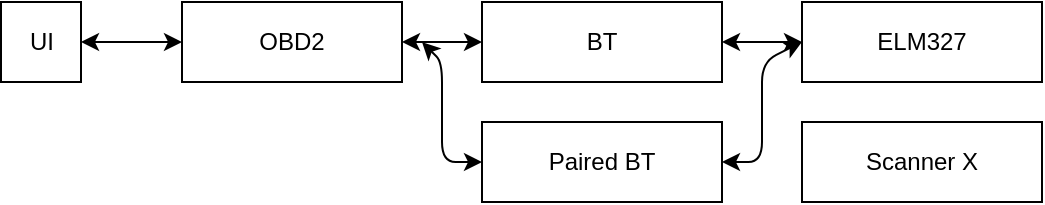 <mxfile version="11.2.2" type="device" pages="1"><diagram id="Q35zY-Jhz5HvmvCKyQL6" name="Page-1"><mxGraphModel dx="1527" dy="341" grid="1" gridSize="10" guides="1" tooltips="1" connect="1" arrows="1" fold="1" page="1" pageScale="1" pageWidth="850" pageHeight="1100" math="0" shadow="0"><root><mxCell id="0"/><mxCell id="1" parent="0"/><mxCell id="kWbufEu-nt1Wi4u7pJNp-1" value="UI" style="rounded=0;whiteSpace=wrap;html=1;" vertex="1" parent="1"><mxGeometry x="-0.5" width="40" height="40" as="geometry"/></mxCell><mxCell id="kWbufEu-nt1Wi4u7pJNp-2" value="OBD2" style="rounded=0;whiteSpace=wrap;html=1;" vertex="1" parent="1"><mxGeometry x="90" width="110" height="40" as="geometry"/></mxCell><mxCell id="kWbufEu-nt1Wi4u7pJNp-3" value="BT" style="rounded=0;whiteSpace=wrap;html=1;" vertex="1" parent="1"><mxGeometry x="240" width="120" height="40" as="geometry"/></mxCell><mxCell id="kWbufEu-nt1Wi4u7pJNp-4" value="ELM327" style="rounded=0;whiteSpace=wrap;html=1;" vertex="1" parent="1"><mxGeometry x="400" width="120" height="40" as="geometry"/></mxCell><mxCell id="kWbufEu-nt1Wi4u7pJNp-5" value="Paired BT" style="rounded=0;whiteSpace=wrap;html=1;" vertex="1" parent="1"><mxGeometry x="240" y="60" width="120" height="40" as="geometry"/></mxCell><mxCell id="kWbufEu-nt1Wi4u7pJNp-6" value="Scanner X" style="rounded=0;whiteSpace=wrap;html=1;" vertex="1" parent="1"><mxGeometry x="400" y="60" width="120" height="40" as="geometry"/></mxCell><mxCell id="kWbufEu-nt1Wi4u7pJNp-7" value="" style="endArrow=classic;startArrow=classic;html=1;entryX=0;entryY=0.5;entryDx=0;entryDy=0;exitX=1;exitY=0.5;exitDx=0;exitDy=0;" edge="1" parent="1" source="kWbufEu-nt1Wi4u7pJNp-1" target="kWbufEu-nt1Wi4u7pJNp-2"><mxGeometry width="50" height="50" relative="1" as="geometry"><mxPoint x="20" y="170" as="sourcePoint"/><mxPoint x="70" y="120" as="targetPoint"/></mxGeometry></mxCell><mxCell id="kWbufEu-nt1Wi4u7pJNp-8" value="" style="endArrow=classic;startArrow=classic;html=1;entryX=0;entryY=0.5;entryDx=0;entryDy=0;exitX=1;exitY=0.5;exitDx=0;exitDy=0;" edge="1" parent="1" source="kWbufEu-nt1Wi4u7pJNp-2" target="kWbufEu-nt1Wi4u7pJNp-3"><mxGeometry width="50" height="50" relative="1" as="geometry"><mxPoint x="20" y="170" as="sourcePoint"/><mxPoint x="70" y="120" as="targetPoint"/></mxGeometry></mxCell><mxCell id="kWbufEu-nt1Wi4u7pJNp-9" value="" style="endArrow=classic;startArrow=classic;html=1;exitX=0;exitY=0.5;exitDx=0;exitDy=0;" edge="1" parent="1" source="kWbufEu-nt1Wi4u7pJNp-5"><mxGeometry width="50" height="50" relative="1" as="geometry"><mxPoint x="230" y="120" as="sourcePoint"/><mxPoint x="210" y="20" as="targetPoint"/><Array as="points"><mxPoint x="220" y="80"/><mxPoint x="220" y="30"/></Array></mxGeometry></mxCell><mxCell id="kWbufEu-nt1Wi4u7pJNp-10" value="" style="endArrow=classic;startArrow=classic;html=1;entryX=0;entryY=0.5;entryDx=0;entryDy=0;exitX=1;exitY=0.5;exitDx=0;exitDy=0;" edge="1" parent="1" target="kWbufEu-nt1Wi4u7pJNp-4"><mxGeometry width="50" height="50" relative="1" as="geometry"><mxPoint x="360" y="20" as="sourcePoint"/><mxPoint x="390" y="20" as="targetPoint"/></mxGeometry></mxCell><mxCell id="kWbufEu-nt1Wi4u7pJNp-12" value="" style="endArrow=classic;startArrow=classic;html=1;entryX=0;entryY=0.5;entryDx=0;entryDy=0;" edge="1" parent="1" target="kWbufEu-nt1Wi4u7pJNp-4"><mxGeometry width="50" height="50" relative="1" as="geometry"><mxPoint x="360" y="80" as="sourcePoint"/><mxPoint x="410" y="30" as="targetPoint"/><Array as="points"><mxPoint x="380" y="80"/><mxPoint x="380" y="30"/></Array></mxGeometry></mxCell></root></mxGraphModel></diagram></mxfile>